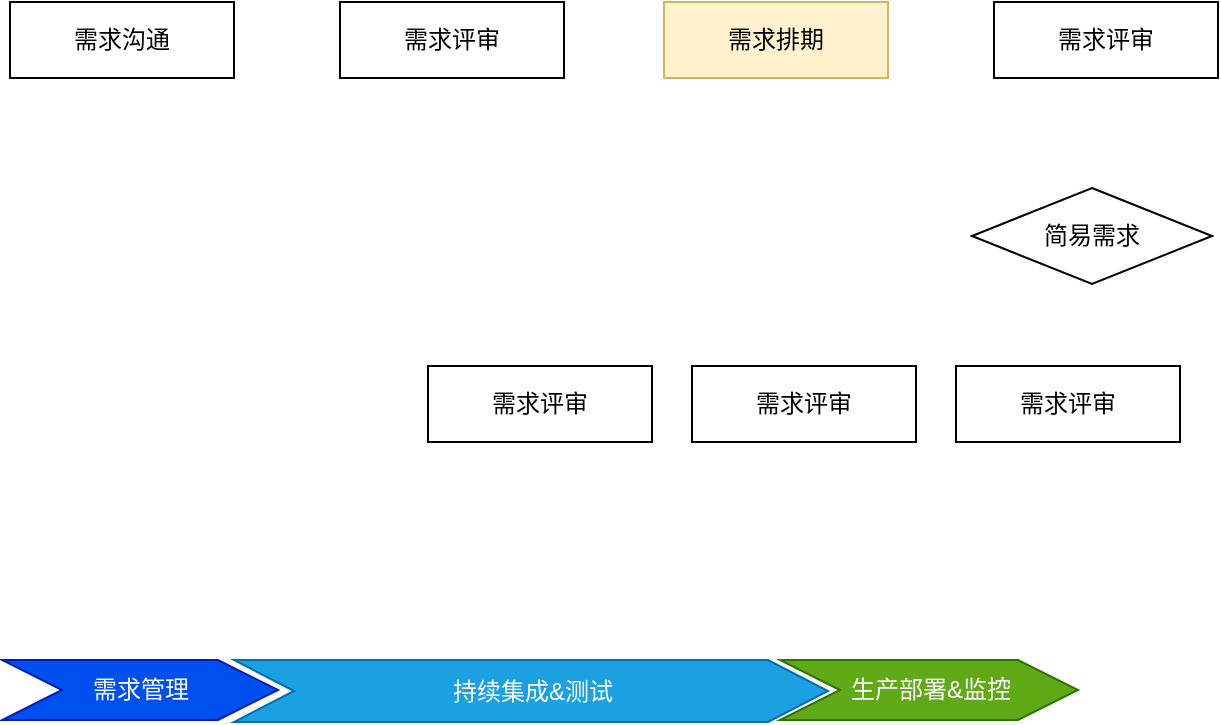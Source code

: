 <mxfile version="16.0.3" type="github">
  <diagram id="C5RBs43oDa-KdzZeNtuy" name="Page-1">
    <mxGraphModel dx="1697" dy="949" grid="0" gridSize="10" guides="1" tooltips="1" connect="1" arrows="1" fold="1" page="1" pageScale="1" pageWidth="827" pageHeight="1169" math="0" shadow="0">
      <root>
        <mxCell id="WIyWlLk6GJQsqaUBKTNV-0" />
        <mxCell id="WIyWlLk6GJQsqaUBKTNV-1" parent="WIyWlLk6GJQsqaUBKTNV-0" />
        <mxCell id="vVQFzIPWJmNAidumc_U4-0" value="需求沟通" style="rounded=0;whiteSpace=wrap;html=1;" vertex="1" parent="WIyWlLk6GJQsqaUBKTNV-1">
          <mxGeometry x="76" y="119" width="112" height="38" as="geometry" />
        </mxCell>
        <mxCell id="vVQFzIPWJmNAidumc_U4-1" value="需求评审" style="rounded=0;whiteSpace=wrap;html=1;" vertex="1" parent="WIyWlLk6GJQsqaUBKTNV-1">
          <mxGeometry x="241" y="119" width="112" height="38" as="geometry" />
        </mxCell>
        <mxCell id="vVQFzIPWJmNAidumc_U4-2" value="需求排期" style="rounded=0;whiteSpace=wrap;html=1;fillColor=#fff2cc;strokeColor=#d6b656;" vertex="1" parent="WIyWlLk6GJQsqaUBKTNV-1">
          <mxGeometry x="403" y="119" width="112" height="38" as="geometry" />
        </mxCell>
        <mxCell id="vVQFzIPWJmNAidumc_U4-3" value="需求评审" style="rounded=0;whiteSpace=wrap;html=1;" vertex="1" parent="WIyWlLk6GJQsqaUBKTNV-1">
          <mxGeometry x="568" y="119" width="112" height="38" as="geometry" />
        </mxCell>
        <mxCell id="vVQFzIPWJmNAidumc_U4-4" value="简易需求" style="rhombus;whiteSpace=wrap;html=1;" vertex="1" parent="WIyWlLk6GJQsqaUBKTNV-1">
          <mxGeometry x="557" y="212" width="120" height="48" as="geometry" />
        </mxCell>
        <mxCell id="vVQFzIPWJmNAidumc_U4-5" value="需求评审" style="rounded=0;whiteSpace=wrap;html=1;" vertex="1" parent="WIyWlLk6GJQsqaUBKTNV-1">
          <mxGeometry x="417" y="301" width="112" height="38" as="geometry" />
        </mxCell>
        <mxCell id="vVQFzIPWJmNAidumc_U4-6" value="需求评审" style="rounded=0;whiteSpace=wrap;html=1;" vertex="1" parent="WIyWlLk6GJQsqaUBKTNV-1">
          <mxGeometry x="285" y="301" width="112" height="38" as="geometry" />
        </mxCell>
        <mxCell id="vVQFzIPWJmNAidumc_U4-7" value="需求评审" style="rounded=0;whiteSpace=wrap;html=1;" vertex="1" parent="WIyWlLk6GJQsqaUBKTNV-1">
          <mxGeometry x="549" y="301" width="112" height="38" as="geometry" />
        </mxCell>
        <mxCell id="vVQFzIPWJmNAidumc_U4-8" value="需求管理" style="html=1;shadow=0;dashed=0;align=center;verticalAlign=middle;shape=mxgraph.arrows2.arrow;dy=0;dx=30;notch=30;fillColor=#0050ef;strokeColor=#001DBC;fontColor=#ffffff;" vertex="1" parent="WIyWlLk6GJQsqaUBKTNV-1">
          <mxGeometry x="72" y="448" width="138" height="30" as="geometry" />
        </mxCell>
        <mxCell id="vVQFzIPWJmNAidumc_U4-9" value="持续集成&amp;amp;测试" style="html=1;shadow=0;dashed=0;align=center;verticalAlign=middle;shape=mxgraph.arrows2.arrow;dy=0;dx=30;notch=30;fillColor=#1ba1e2;strokeColor=#006EAF;fontColor=#ffffff;" vertex="1" parent="WIyWlLk6GJQsqaUBKTNV-1">
          <mxGeometry x="188" y="448" width="297" height="31" as="geometry" />
        </mxCell>
        <mxCell id="vVQFzIPWJmNAidumc_U4-10" value="生产部署&amp;amp;监控" style="html=1;shadow=0;dashed=0;align=center;verticalAlign=middle;shape=mxgraph.arrows2.arrow;dy=0;dx=30;notch=30;fillColor=#60a917;fontColor=#ffffff;strokeColor=#2D7600;" vertex="1" parent="WIyWlLk6GJQsqaUBKTNV-1">
          <mxGeometry x="461" y="448" width="149" height="30" as="geometry" />
        </mxCell>
      </root>
    </mxGraphModel>
  </diagram>
</mxfile>
